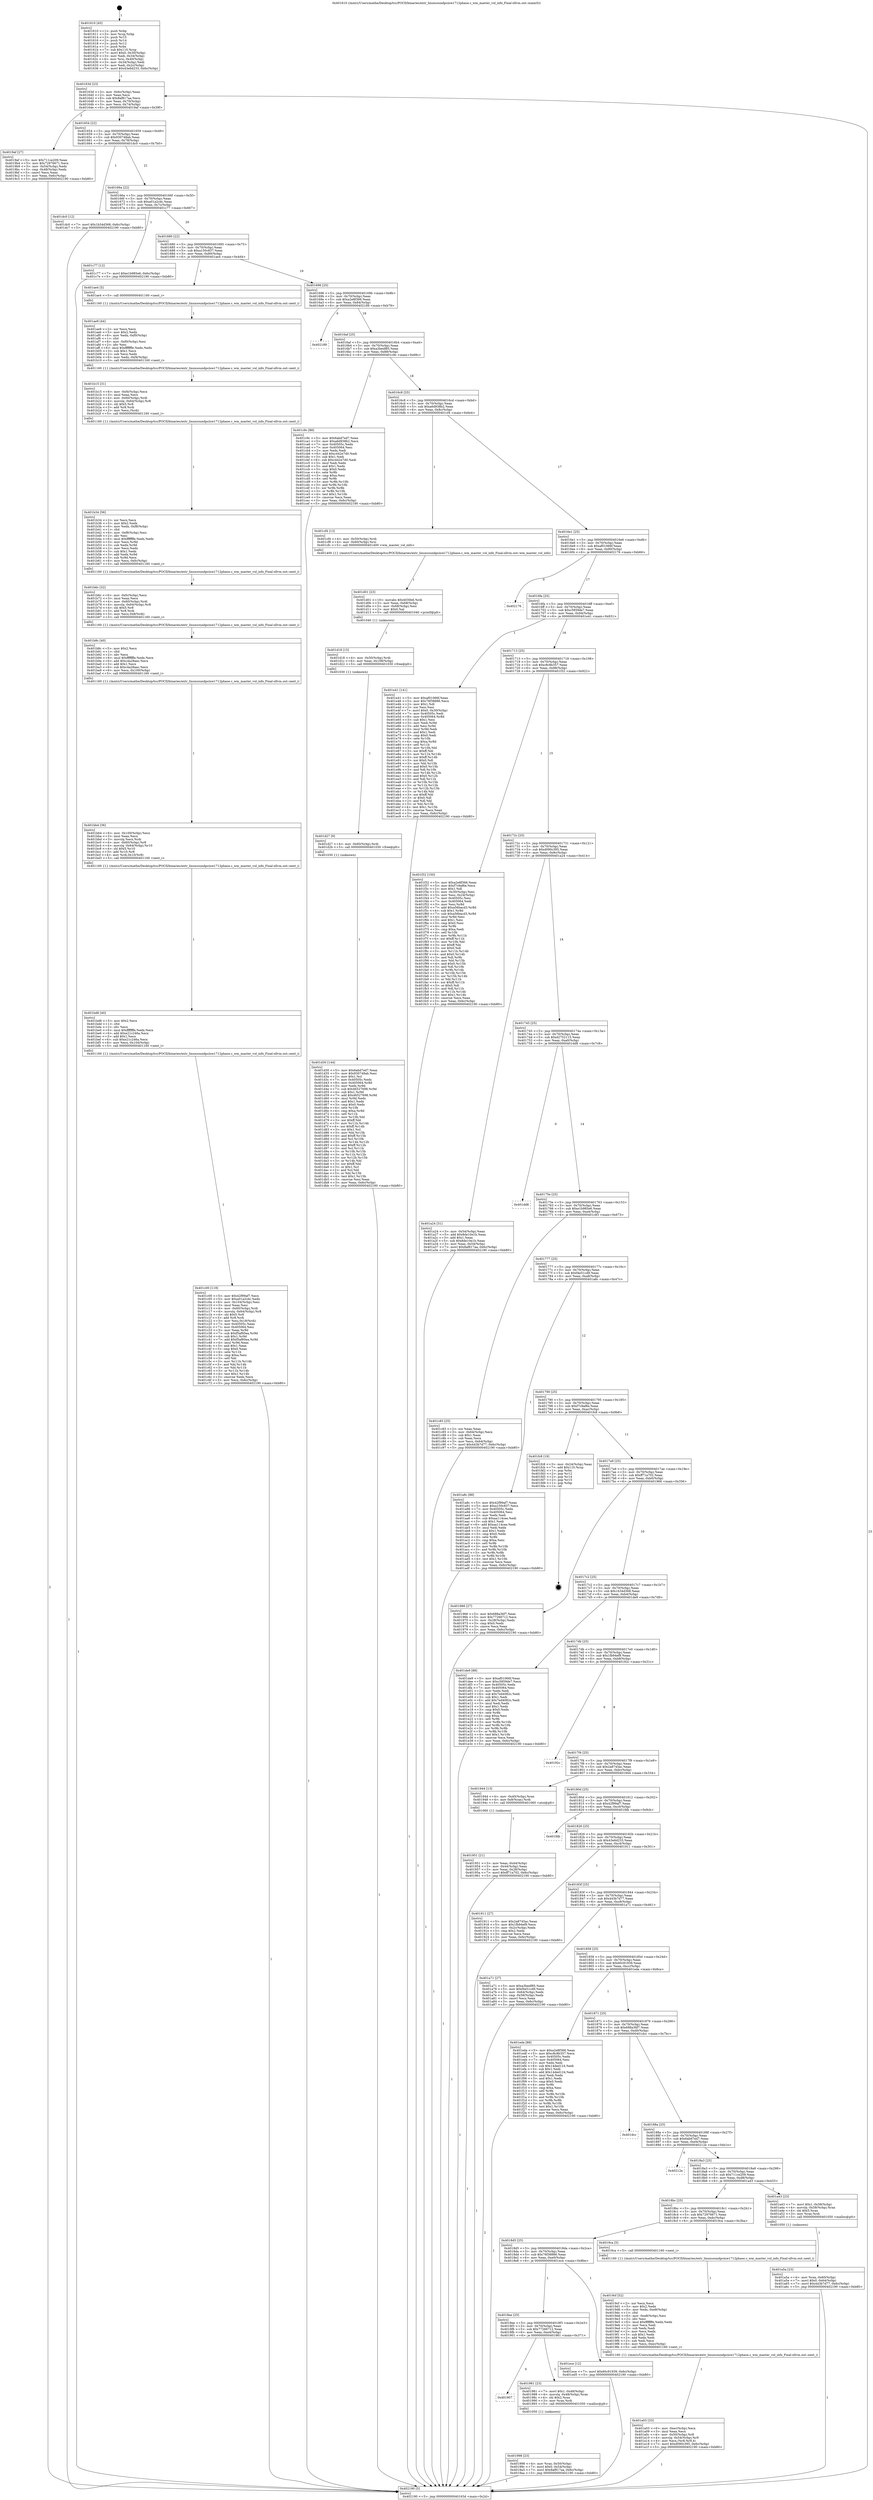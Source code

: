 digraph "0x401610" {
  label = "0x401610 (/mnt/c/Users/mathe/Desktop/tcc/POCII/binaries/extr_linuxsoundpciice1712phase.c_wm_master_vol_info_Final-ollvm.out::main(0))"
  labelloc = "t"
  node[shape=record]

  Entry [label="",width=0.3,height=0.3,shape=circle,fillcolor=black,style=filled]
  "0x40163d" [label="{
     0x40163d [23]\l
     | [instrs]\l
     &nbsp;&nbsp;0x40163d \<+3\>: mov -0x6c(%rbp),%eax\l
     &nbsp;&nbsp;0x401640 \<+2\>: mov %eax,%ecx\l
     &nbsp;&nbsp;0x401642 \<+6\>: sub $0x8af817aa,%ecx\l
     &nbsp;&nbsp;0x401648 \<+3\>: mov %eax,-0x70(%rbp)\l
     &nbsp;&nbsp;0x40164b \<+3\>: mov %ecx,-0x74(%rbp)\l
     &nbsp;&nbsp;0x40164e \<+6\>: je 00000000004019af \<main+0x39f\>\l
  }"]
  "0x4019af" [label="{
     0x4019af [27]\l
     | [instrs]\l
     &nbsp;&nbsp;0x4019af \<+5\>: mov $0x711ce209,%eax\l
     &nbsp;&nbsp;0x4019b4 \<+5\>: mov $0x72976671,%ecx\l
     &nbsp;&nbsp;0x4019b9 \<+3\>: mov -0x54(%rbp),%edx\l
     &nbsp;&nbsp;0x4019bc \<+3\>: cmp -0x48(%rbp),%edx\l
     &nbsp;&nbsp;0x4019bf \<+3\>: cmovl %ecx,%eax\l
     &nbsp;&nbsp;0x4019c2 \<+3\>: mov %eax,-0x6c(%rbp)\l
     &nbsp;&nbsp;0x4019c5 \<+5\>: jmp 0000000000402190 \<main+0xb80\>\l
  }"]
  "0x401654" [label="{
     0x401654 [22]\l
     | [instrs]\l
     &nbsp;&nbsp;0x401654 \<+5\>: jmp 0000000000401659 \<main+0x49\>\l
     &nbsp;&nbsp;0x401659 \<+3\>: mov -0x70(%rbp),%eax\l
     &nbsp;&nbsp;0x40165c \<+5\>: sub $0x930748ab,%eax\l
     &nbsp;&nbsp;0x401661 \<+3\>: mov %eax,-0x78(%rbp)\l
     &nbsp;&nbsp;0x401664 \<+6\>: je 0000000000401dc0 \<main+0x7b0\>\l
  }"]
  Exit [label="",width=0.3,height=0.3,shape=circle,fillcolor=black,style=filled,peripheries=2]
  "0x401dc0" [label="{
     0x401dc0 [12]\l
     | [instrs]\l
     &nbsp;&nbsp;0x401dc0 \<+7\>: movl $0x1b34d368,-0x6c(%rbp)\l
     &nbsp;&nbsp;0x401dc7 \<+5\>: jmp 0000000000402190 \<main+0xb80\>\l
  }"]
  "0x40166a" [label="{
     0x40166a [22]\l
     | [instrs]\l
     &nbsp;&nbsp;0x40166a \<+5\>: jmp 000000000040166f \<main+0x5f\>\l
     &nbsp;&nbsp;0x40166f \<+3\>: mov -0x70(%rbp),%eax\l
     &nbsp;&nbsp;0x401672 \<+5\>: sub $0xa01a2cdc,%eax\l
     &nbsp;&nbsp;0x401677 \<+3\>: mov %eax,-0x7c(%rbp)\l
     &nbsp;&nbsp;0x40167a \<+6\>: je 0000000000401c77 \<main+0x667\>\l
  }"]
  "0x401d30" [label="{
     0x401d30 [144]\l
     | [instrs]\l
     &nbsp;&nbsp;0x401d30 \<+5\>: mov $0x6abd7ed7,%eax\l
     &nbsp;&nbsp;0x401d35 \<+5\>: mov $0x930748ab,%esi\l
     &nbsp;&nbsp;0x401d3a \<+2\>: mov $0x1,%cl\l
     &nbsp;&nbsp;0x401d3c \<+7\>: mov 0x40505c,%edx\l
     &nbsp;&nbsp;0x401d43 \<+8\>: mov 0x405064,%r8d\l
     &nbsp;&nbsp;0x401d4b \<+3\>: mov %edx,%r9d\l
     &nbsp;&nbsp;0x401d4e \<+7\>: sub $0x46527698,%r9d\l
     &nbsp;&nbsp;0x401d55 \<+4\>: sub $0x1,%r9d\l
     &nbsp;&nbsp;0x401d59 \<+7\>: add $0x46527698,%r9d\l
     &nbsp;&nbsp;0x401d60 \<+4\>: imul %r9d,%edx\l
     &nbsp;&nbsp;0x401d64 \<+3\>: and $0x1,%edx\l
     &nbsp;&nbsp;0x401d67 \<+3\>: cmp $0x0,%edx\l
     &nbsp;&nbsp;0x401d6a \<+4\>: sete %r10b\l
     &nbsp;&nbsp;0x401d6e \<+4\>: cmp $0xa,%r8d\l
     &nbsp;&nbsp;0x401d72 \<+4\>: setl %r11b\l
     &nbsp;&nbsp;0x401d76 \<+3\>: mov %r10b,%bl\l
     &nbsp;&nbsp;0x401d79 \<+3\>: xor $0xff,%bl\l
     &nbsp;&nbsp;0x401d7c \<+3\>: mov %r11b,%r14b\l
     &nbsp;&nbsp;0x401d7f \<+4\>: xor $0xff,%r14b\l
     &nbsp;&nbsp;0x401d83 \<+3\>: xor $0x1,%cl\l
     &nbsp;&nbsp;0x401d86 \<+3\>: mov %bl,%r15b\l
     &nbsp;&nbsp;0x401d89 \<+4\>: and $0xff,%r15b\l
     &nbsp;&nbsp;0x401d8d \<+3\>: and %cl,%r10b\l
     &nbsp;&nbsp;0x401d90 \<+3\>: mov %r14b,%r12b\l
     &nbsp;&nbsp;0x401d93 \<+4\>: and $0xff,%r12b\l
     &nbsp;&nbsp;0x401d97 \<+3\>: and %cl,%r11b\l
     &nbsp;&nbsp;0x401d9a \<+3\>: or %r10b,%r15b\l
     &nbsp;&nbsp;0x401d9d \<+3\>: or %r11b,%r12b\l
     &nbsp;&nbsp;0x401da0 \<+3\>: xor %r12b,%r15b\l
     &nbsp;&nbsp;0x401da3 \<+3\>: or %r14b,%bl\l
     &nbsp;&nbsp;0x401da6 \<+3\>: xor $0xff,%bl\l
     &nbsp;&nbsp;0x401da9 \<+3\>: or $0x1,%cl\l
     &nbsp;&nbsp;0x401dac \<+2\>: and %cl,%bl\l
     &nbsp;&nbsp;0x401dae \<+3\>: or %bl,%r15b\l
     &nbsp;&nbsp;0x401db1 \<+4\>: test $0x1,%r15b\l
     &nbsp;&nbsp;0x401db5 \<+3\>: cmovne %esi,%eax\l
     &nbsp;&nbsp;0x401db8 \<+3\>: mov %eax,-0x6c(%rbp)\l
     &nbsp;&nbsp;0x401dbb \<+5\>: jmp 0000000000402190 \<main+0xb80\>\l
  }"]
  "0x401c77" [label="{
     0x401c77 [12]\l
     | [instrs]\l
     &nbsp;&nbsp;0x401c77 \<+7\>: movl $0xe1b985e6,-0x6c(%rbp)\l
     &nbsp;&nbsp;0x401c7e \<+5\>: jmp 0000000000402190 \<main+0xb80\>\l
  }"]
  "0x401680" [label="{
     0x401680 [22]\l
     | [instrs]\l
     &nbsp;&nbsp;0x401680 \<+5\>: jmp 0000000000401685 \<main+0x75\>\l
     &nbsp;&nbsp;0x401685 \<+3\>: mov -0x70(%rbp),%eax\l
     &nbsp;&nbsp;0x401688 \<+5\>: sub $0xa150c837,%eax\l
     &nbsp;&nbsp;0x40168d \<+3\>: mov %eax,-0x80(%rbp)\l
     &nbsp;&nbsp;0x401690 \<+6\>: je 0000000000401ae4 \<main+0x4d4\>\l
  }"]
  "0x401d27" [label="{
     0x401d27 [9]\l
     | [instrs]\l
     &nbsp;&nbsp;0x401d27 \<+4\>: mov -0x60(%rbp),%rdi\l
     &nbsp;&nbsp;0x401d2b \<+5\>: call 0000000000401030 \<free@plt\>\l
     | [calls]\l
     &nbsp;&nbsp;0x401030 \{1\} (unknown)\l
  }"]
  "0x401ae4" [label="{
     0x401ae4 [5]\l
     | [instrs]\l
     &nbsp;&nbsp;0x401ae4 \<+5\>: call 0000000000401160 \<next_i\>\l
     | [calls]\l
     &nbsp;&nbsp;0x401160 \{1\} (/mnt/c/Users/mathe/Desktop/tcc/POCII/binaries/extr_linuxsoundpciice1712phase.c_wm_master_vol_info_Final-ollvm.out::next_i)\l
  }"]
  "0x401696" [label="{
     0x401696 [25]\l
     | [instrs]\l
     &nbsp;&nbsp;0x401696 \<+5\>: jmp 000000000040169b \<main+0x8b\>\l
     &nbsp;&nbsp;0x40169b \<+3\>: mov -0x70(%rbp),%eax\l
     &nbsp;&nbsp;0x40169e \<+5\>: sub $0xa2e8f366,%eax\l
     &nbsp;&nbsp;0x4016a3 \<+6\>: mov %eax,-0x84(%rbp)\l
     &nbsp;&nbsp;0x4016a9 \<+6\>: je 0000000000402189 \<main+0xb79\>\l
  }"]
  "0x401d18" [label="{
     0x401d18 [15]\l
     | [instrs]\l
     &nbsp;&nbsp;0x401d18 \<+4\>: mov -0x50(%rbp),%rdi\l
     &nbsp;&nbsp;0x401d1c \<+6\>: mov %eax,-0x108(%rbp)\l
     &nbsp;&nbsp;0x401d22 \<+5\>: call 0000000000401030 \<free@plt\>\l
     | [calls]\l
     &nbsp;&nbsp;0x401030 \{1\} (unknown)\l
  }"]
  "0x402189" [label="{
     0x402189\l
  }", style=dashed]
  "0x4016af" [label="{
     0x4016af [25]\l
     | [instrs]\l
     &nbsp;&nbsp;0x4016af \<+5\>: jmp 00000000004016b4 \<main+0xa4\>\l
     &nbsp;&nbsp;0x4016b4 \<+3\>: mov -0x70(%rbp),%eax\l
     &nbsp;&nbsp;0x4016b7 \<+5\>: sub $0xa3bedf85,%eax\l
     &nbsp;&nbsp;0x4016bc \<+6\>: mov %eax,-0x88(%rbp)\l
     &nbsp;&nbsp;0x4016c2 \<+6\>: je 0000000000401c9c \<main+0x68c\>\l
  }"]
  "0x401d01" [label="{
     0x401d01 [23]\l
     | [instrs]\l
     &nbsp;&nbsp;0x401d01 \<+10\>: movabs $0x4030b6,%rdi\l
     &nbsp;&nbsp;0x401d0b \<+3\>: mov %eax,-0x68(%rbp)\l
     &nbsp;&nbsp;0x401d0e \<+3\>: mov -0x68(%rbp),%esi\l
     &nbsp;&nbsp;0x401d11 \<+2\>: mov $0x0,%al\l
     &nbsp;&nbsp;0x401d13 \<+5\>: call 0000000000401040 \<printf@plt\>\l
     | [calls]\l
     &nbsp;&nbsp;0x401040 \{1\} (unknown)\l
  }"]
  "0x401c9c" [label="{
     0x401c9c [88]\l
     | [instrs]\l
     &nbsp;&nbsp;0x401c9c \<+5\>: mov $0x6abd7ed7,%eax\l
     &nbsp;&nbsp;0x401ca1 \<+5\>: mov $0xa6d938b2,%ecx\l
     &nbsp;&nbsp;0x401ca6 \<+7\>: mov 0x40505c,%edx\l
     &nbsp;&nbsp;0x401cad \<+7\>: mov 0x405064,%esi\l
     &nbsp;&nbsp;0x401cb4 \<+2\>: mov %edx,%edi\l
     &nbsp;&nbsp;0x401cb6 \<+6\>: add $0xc442e7d0,%edi\l
     &nbsp;&nbsp;0x401cbc \<+3\>: sub $0x1,%edi\l
     &nbsp;&nbsp;0x401cbf \<+6\>: sub $0xc442e7d0,%edi\l
     &nbsp;&nbsp;0x401cc5 \<+3\>: imul %edi,%edx\l
     &nbsp;&nbsp;0x401cc8 \<+3\>: and $0x1,%edx\l
     &nbsp;&nbsp;0x401ccb \<+3\>: cmp $0x0,%edx\l
     &nbsp;&nbsp;0x401cce \<+4\>: sete %r8b\l
     &nbsp;&nbsp;0x401cd2 \<+3\>: cmp $0xa,%esi\l
     &nbsp;&nbsp;0x401cd5 \<+4\>: setl %r9b\l
     &nbsp;&nbsp;0x401cd9 \<+3\>: mov %r8b,%r10b\l
     &nbsp;&nbsp;0x401cdc \<+3\>: and %r9b,%r10b\l
     &nbsp;&nbsp;0x401cdf \<+3\>: xor %r9b,%r8b\l
     &nbsp;&nbsp;0x401ce2 \<+3\>: or %r8b,%r10b\l
     &nbsp;&nbsp;0x401ce5 \<+4\>: test $0x1,%r10b\l
     &nbsp;&nbsp;0x401ce9 \<+3\>: cmovne %ecx,%eax\l
     &nbsp;&nbsp;0x401cec \<+3\>: mov %eax,-0x6c(%rbp)\l
     &nbsp;&nbsp;0x401cef \<+5\>: jmp 0000000000402190 \<main+0xb80\>\l
  }"]
  "0x4016c8" [label="{
     0x4016c8 [25]\l
     | [instrs]\l
     &nbsp;&nbsp;0x4016c8 \<+5\>: jmp 00000000004016cd \<main+0xbd\>\l
     &nbsp;&nbsp;0x4016cd \<+3\>: mov -0x70(%rbp),%eax\l
     &nbsp;&nbsp;0x4016d0 \<+5\>: sub $0xa6d938b2,%eax\l
     &nbsp;&nbsp;0x4016d5 \<+6\>: mov %eax,-0x8c(%rbp)\l
     &nbsp;&nbsp;0x4016db \<+6\>: je 0000000000401cf4 \<main+0x6e4\>\l
  }"]
  "0x401c00" [label="{
     0x401c00 [119]\l
     | [instrs]\l
     &nbsp;&nbsp;0x401c00 \<+5\>: mov $0x42f99af7,%ecx\l
     &nbsp;&nbsp;0x401c05 \<+5\>: mov $0xa01a2cdc,%edx\l
     &nbsp;&nbsp;0x401c0a \<+6\>: mov -0x104(%rbp),%esi\l
     &nbsp;&nbsp;0x401c10 \<+3\>: imul %eax,%esi\l
     &nbsp;&nbsp;0x401c13 \<+4\>: mov -0x60(%rbp),%rdi\l
     &nbsp;&nbsp;0x401c17 \<+4\>: movslq -0x64(%rbp),%r8\l
     &nbsp;&nbsp;0x401c1b \<+4\>: shl $0x5,%r8\l
     &nbsp;&nbsp;0x401c1f \<+3\>: add %r8,%rdi\l
     &nbsp;&nbsp;0x401c22 \<+3\>: mov %esi,0x18(%rdi)\l
     &nbsp;&nbsp;0x401c25 \<+7\>: mov 0x40505c,%eax\l
     &nbsp;&nbsp;0x401c2c \<+7\>: mov 0x405064,%esi\l
     &nbsp;&nbsp;0x401c33 \<+3\>: mov %eax,%r9d\l
     &nbsp;&nbsp;0x401c36 \<+7\>: sub $0xf5af60ea,%r9d\l
     &nbsp;&nbsp;0x401c3d \<+4\>: sub $0x1,%r9d\l
     &nbsp;&nbsp;0x401c41 \<+7\>: add $0xf5af60ea,%r9d\l
     &nbsp;&nbsp;0x401c48 \<+4\>: imul %r9d,%eax\l
     &nbsp;&nbsp;0x401c4c \<+3\>: and $0x1,%eax\l
     &nbsp;&nbsp;0x401c4f \<+3\>: cmp $0x0,%eax\l
     &nbsp;&nbsp;0x401c52 \<+4\>: sete %r11b\l
     &nbsp;&nbsp;0x401c56 \<+3\>: cmp $0xa,%esi\l
     &nbsp;&nbsp;0x401c59 \<+3\>: setl %bl\l
     &nbsp;&nbsp;0x401c5c \<+3\>: mov %r11b,%r14b\l
     &nbsp;&nbsp;0x401c5f \<+3\>: and %bl,%r14b\l
     &nbsp;&nbsp;0x401c62 \<+3\>: xor %bl,%r11b\l
     &nbsp;&nbsp;0x401c65 \<+3\>: or %r11b,%r14b\l
     &nbsp;&nbsp;0x401c68 \<+4\>: test $0x1,%r14b\l
     &nbsp;&nbsp;0x401c6c \<+3\>: cmovne %edx,%ecx\l
     &nbsp;&nbsp;0x401c6f \<+3\>: mov %ecx,-0x6c(%rbp)\l
     &nbsp;&nbsp;0x401c72 \<+5\>: jmp 0000000000402190 \<main+0xb80\>\l
  }"]
  "0x401cf4" [label="{
     0x401cf4 [13]\l
     | [instrs]\l
     &nbsp;&nbsp;0x401cf4 \<+4\>: mov -0x50(%rbp),%rdi\l
     &nbsp;&nbsp;0x401cf8 \<+4\>: mov -0x60(%rbp),%rsi\l
     &nbsp;&nbsp;0x401cfc \<+5\>: call 0000000000401400 \<wm_master_vol_info\>\l
     | [calls]\l
     &nbsp;&nbsp;0x401400 \{1\} (/mnt/c/Users/mathe/Desktop/tcc/POCII/binaries/extr_linuxsoundpciice1712phase.c_wm_master_vol_info_Final-ollvm.out::wm_master_vol_info)\l
  }"]
  "0x4016e1" [label="{
     0x4016e1 [25]\l
     | [instrs]\l
     &nbsp;&nbsp;0x4016e1 \<+5\>: jmp 00000000004016e6 \<main+0xd6\>\l
     &nbsp;&nbsp;0x4016e6 \<+3\>: mov -0x70(%rbp),%eax\l
     &nbsp;&nbsp;0x4016e9 \<+5\>: sub $0xaf01066f,%eax\l
     &nbsp;&nbsp;0x4016ee \<+6\>: mov %eax,-0x90(%rbp)\l
     &nbsp;&nbsp;0x4016f4 \<+6\>: je 0000000000402176 \<main+0xb66\>\l
  }"]
  "0x401bd8" [label="{
     0x401bd8 [40]\l
     | [instrs]\l
     &nbsp;&nbsp;0x401bd8 \<+5\>: mov $0x2,%ecx\l
     &nbsp;&nbsp;0x401bdd \<+1\>: cltd\l
     &nbsp;&nbsp;0x401bde \<+2\>: idiv %ecx\l
     &nbsp;&nbsp;0x401be0 \<+6\>: imul $0xfffffffe,%edx,%ecx\l
     &nbsp;&nbsp;0x401be6 \<+6\>: add $0xe21c246a,%ecx\l
     &nbsp;&nbsp;0x401bec \<+3\>: add $0x1,%ecx\l
     &nbsp;&nbsp;0x401bef \<+6\>: sub $0xe21c246a,%ecx\l
     &nbsp;&nbsp;0x401bf5 \<+6\>: mov %ecx,-0x104(%rbp)\l
     &nbsp;&nbsp;0x401bfb \<+5\>: call 0000000000401160 \<next_i\>\l
     | [calls]\l
     &nbsp;&nbsp;0x401160 \{1\} (/mnt/c/Users/mathe/Desktop/tcc/POCII/binaries/extr_linuxsoundpciice1712phase.c_wm_master_vol_info_Final-ollvm.out::next_i)\l
  }"]
  "0x402176" [label="{
     0x402176\l
  }", style=dashed]
  "0x4016fa" [label="{
     0x4016fa [25]\l
     | [instrs]\l
     &nbsp;&nbsp;0x4016fa \<+5\>: jmp 00000000004016ff \<main+0xef\>\l
     &nbsp;&nbsp;0x4016ff \<+3\>: mov -0x70(%rbp),%eax\l
     &nbsp;&nbsp;0x401702 \<+5\>: sub $0xc5859de7,%eax\l
     &nbsp;&nbsp;0x401707 \<+6\>: mov %eax,-0x94(%rbp)\l
     &nbsp;&nbsp;0x40170d \<+6\>: je 0000000000401e41 \<main+0x831\>\l
  }"]
  "0x401bb4" [label="{
     0x401bb4 [36]\l
     | [instrs]\l
     &nbsp;&nbsp;0x401bb4 \<+6\>: mov -0x100(%rbp),%ecx\l
     &nbsp;&nbsp;0x401bba \<+3\>: imul %eax,%ecx\l
     &nbsp;&nbsp;0x401bbd \<+3\>: movslq %ecx,%rdi\l
     &nbsp;&nbsp;0x401bc0 \<+4\>: mov -0x60(%rbp),%r8\l
     &nbsp;&nbsp;0x401bc4 \<+4\>: movslq -0x64(%rbp),%r10\l
     &nbsp;&nbsp;0x401bc8 \<+4\>: shl $0x5,%r10\l
     &nbsp;&nbsp;0x401bcc \<+3\>: add %r10,%r8\l
     &nbsp;&nbsp;0x401bcf \<+4\>: mov %rdi,0x10(%r8)\l
     &nbsp;&nbsp;0x401bd3 \<+5\>: call 0000000000401160 \<next_i\>\l
     | [calls]\l
     &nbsp;&nbsp;0x401160 \{1\} (/mnt/c/Users/mathe/Desktop/tcc/POCII/binaries/extr_linuxsoundpciice1712phase.c_wm_master_vol_info_Final-ollvm.out::next_i)\l
  }"]
  "0x401e41" [label="{
     0x401e41 [141]\l
     | [instrs]\l
     &nbsp;&nbsp;0x401e41 \<+5\>: mov $0xaf01066f,%eax\l
     &nbsp;&nbsp;0x401e46 \<+5\>: mov $0x76f38886,%ecx\l
     &nbsp;&nbsp;0x401e4b \<+2\>: mov $0x1,%dl\l
     &nbsp;&nbsp;0x401e4d \<+2\>: xor %esi,%esi\l
     &nbsp;&nbsp;0x401e4f \<+7\>: movl $0x0,-0x30(%rbp)\l
     &nbsp;&nbsp;0x401e56 \<+7\>: mov 0x40505c,%edi\l
     &nbsp;&nbsp;0x401e5d \<+8\>: mov 0x405064,%r8d\l
     &nbsp;&nbsp;0x401e65 \<+3\>: sub $0x1,%esi\l
     &nbsp;&nbsp;0x401e68 \<+3\>: mov %edi,%r9d\l
     &nbsp;&nbsp;0x401e6b \<+3\>: add %esi,%r9d\l
     &nbsp;&nbsp;0x401e6e \<+4\>: imul %r9d,%edi\l
     &nbsp;&nbsp;0x401e72 \<+3\>: and $0x1,%edi\l
     &nbsp;&nbsp;0x401e75 \<+3\>: cmp $0x0,%edi\l
     &nbsp;&nbsp;0x401e78 \<+4\>: sete %r10b\l
     &nbsp;&nbsp;0x401e7c \<+4\>: cmp $0xa,%r8d\l
     &nbsp;&nbsp;0x401e80 \<+4\>: setl %r11b\l
     &nbsp;&nbsp;0x401e84 \<+3\>: mov %r10b,%bl\l
     &nbsp;&nbsp;0x401e87 \<+3\>: xor $0xff,%bl\l
     &nbsp;&nbsp;0x401e8a \<+3\>: mov %r11b,%r14b\l
     &nbsp;&nbsp;0x401e8d \<+4\>: xor $0xff,%r14b\l
     &nbsp;&nbsp;0x401e91 \<+3\>: xor $0x0,%dl\l
     &nbsp;&nbsp;0x401e94 \<+3\>: mov %bl,%r15b\l
     &nbsp;&nbsp;0x401e97 \<+4\>: and $0x0,%r15b\l
     &nbsp;&nbsp;0x401e9b \<+3\>: and %dl,%r10b\l
     &nbsp;&nbsp;0x401e9e \<+3\>: mov %r14b,%r12b\l
     &nbsp;&nbsp;0x401ea1 \<+4\>: and $0x0,%r12b\l
     &nbsp;&nbsp;0x401ea5 \<+3\>: and %dl,%r11b\l
     &nbsp;&nbsp;0x401ea8 \<+3\>: or %r10b,%r15b\l
     &nbsp;&nbsp;0x401eab \<+3\>: or %r11b,%r12b\l
     &nbsp;&nbsp;0x401eae \<+3\>: xor %r12b,%r15b\l
     &nbsp;&nbsp;0x401eb1 \<+3\>: or %r14b,%bl\l
     &nbsp;&nbsp;0x401eb4 \<+3\>: xor $0xff,%bl\l
     &nbsp;&nbsp;0x401eb7 \<+3\>: or $0x0,%dl\l
     &nbsp;&nbsp;0x401eba \<+2\>: and %dl,%bl\l
     &nbsp;&nbsp;0x401ebc \<+3\>: or %bl,%r15b\l
     &nbsp;&nbsp;0x401ebf \<+4\>: test $0x1,%r15b\l
     &nbsp;&nbsp;0x401ec3 \<+3\>: cmovne %ecx,%eax\l
     &nbsp;&nbsp;0x401ec6 \<+3\>: mov %eax,-0x6c(%rbp)\l
     &nbsp;&nbsp;0x401ec9 \<+5\>: jmp 0000000000402190 \<main+0xb80\>\l
  }"]
  "0x401713" [label="{
     0x401713 [25]\l
     | [instrs]\l
     &nbsp;&nbsp;0x401713 \<+5\>: jmp 0000000000401718 \<main+0x108\>\l
     &nbsp;&nbsp;0x401718 \<+3\>: mov -0x70(%rbp),%eax\l
     &nbsp;&nbsp;0x40171b \<+5\>: sub $0xc8c8b357,%eax\l
     &nbsp;&nbsp;0x401720 \<+6\>: mov %eax,-0x98(%rbp)\l
     &nbsp;&nbsp;0x401726 \<+6\>: je 0000000000401f32 \<main+0x922\>\l
  }"]
  "0x401b8c" [label="{
     0x401b8c [40]\l
     | [instrs]\l
     &nbsp;&nbsp;0x401b8c \<+5\>: mov $0x2,%ecx\l
     &nbsp;&nbsp;0x401b91 \<+1\>: cltd\l
     &nbsp;&nbsp;0x401b92 \<+2\>: idiv %ecx\l
     &nbsp;&nbsp;0x401b94 \<+6\>: imul $0xfffffffe,%edx,%ecx\l
     &nbsp;&nbsp;0x401b9a \<+6\>: add $0xc4a28aec,%ecx\l
     &nbsp;&nbsp;0x401ba0 \<+3\>: add $0x1,%ecx\l
     &nbsp;&nbsp;0x401ba3 \<+6\>: sub $0xc4a28aec,%ecx\l
     &nbsp;&nbsp;0x401ba9 \<+6\>: mov %ecx,-0x100(%rbp)\l
     &nbsp;&nbsp;0x401baf \<+5\>: call 0000000000401160 \<next_i\>\l
     | [calls]\l
     &nbsp;&nbsp;0x401160 \{1\} (/mnt/c/Users/mathe/Desktop/tcc/POCII/binaries/extr_linuxsoundpciice1712phase.c_wm_master_vol_info_Final-ollvm.out::next_i)\l
  }"]
  "0x401f32" [label="{
     0x401f32 [150]\l
     | [instrs]\l
     &nbsp;&nbsp;0x401f32 \<+5\>: mov $0xa2e8f366,%eax\l
     &nbsp;&nbsp;0x401f37 \<+5\>: mov $0xf7c9af6e,%ecx\l
     &nbsp;&nbsp;0x401f3c \<+2\>: mov $0x1,%dl\l
     &nbsp;&nbsp;0x401f3e \<+3\>: mov -0x30(%rbp),%esi\l
     &nbsp;&nbsp;0x401f41 \<+3\>: mov %esi,-0x24(%rbp)\l
     &nbsp;&nbsp;0x401f44 \<+7\>: mov 0x40505c,%esi\l
     &nbsp;&nbsp;0x401f4b \<+7\>: mov 0x405064,%edi\l
     &nbsp;&nbsp;0x401f52 \<+3\>: mov %esi,%r8d\l
     &nbsp;&nbsp;0x401f55 \<+7\>: add $0xa56bacd3,%r8d\l
     &nbsp;&nbsp;0x401f5c \<+4\>: sub $0x1,%r8d\l
     &nbsp;&nbsp;0x401f60 \<+7\>: sub $0xa56bacd3,%r8d\l
     &nbsp;&nbsp;0x401f67 \<+4\>: imul %r8d,%esi\l
     &nbsp;&nbsp;0x401f6b \<+3\>: and $0x1,%esi\l
     &nbsp;&nbsp;0x401f6e \<+3\>: cmp $0x0,%esi\l
     &nbsp;&nbsp;0x401f71 \<+4\>: sete %r9b\l
     &nbsp;&nbsp;0x401f75 \<+3\>: cmp $0xa,%edi\l
     &nbsp;&nbsp;0x401f78 \<+4\>: setl %r10b\l
     &nbsp;&nbsp;0x401f7c \<+3\>: mov %r9b,%r11b\l
     &nbsp;&nbsp;0x401f7f \<+4\>: xor $0xff,%r11b\l
     &nbsp;&nbsp;0x401f83 \<+3\>: mov %r10b,%bl\l
     &nbsp;&nbsp;0x401f86 \<+3\>: xor $0xff,%bl\l
     &nbsp;&nbsp;0x401f89 \<+3\>: xor $0x0,%dl\l
     &nbsp;&nbsp;0x401f8c \<+3\>: mov %r11b,%r14b\l
     &nbsp;&nbsp;0x401f8f \<+4\>: and $0x0,%r14b\l
     &nbsp;&nbsp;0x401f93 \<+3\>: and %dl,%r9b\l
     &nbsp;&nbsp;0x401f96 \<+3\>: mov %bl,%r15b\l
     &nbsp;&nbsp;0x401f99 \<+4\>: and $0x0,%r15b\l
     &nbsp;&nbsp;0x401f9d \<+3\>: and %dl,%r10b\l
     &nbsp;&nbsp;0x401fa0 \<+3\>: or %r9b,%r14b\l
     &nbsp;&nbsp;0x401fa3 \<+3\>: or %r10b,%r15b\l
     &nbsp;&nbsp;0x401fa6 \<+3\>: xor %r15b,%r14b\l
     &nbsp;&nbsp;0x401fa9 \<+3\>: or %bl,%r11b\l
     &nbsp;&nbsp;0x401fac \<+4\>: xor $0xff,%r11b\l
     &nbsp;&nbsp;0x401fb0 \<+3\>: or $0x0,%dl\l
     &nbsp;&nbsp;0x401fb3 \<+3\>: and %dl,%r11b\l
     &nbsp;&nbsp;0x401fb6 \<+3\>: or %r11b,%r14b\l
     &nbsp;&nbsp;0x401fb9 \<+4\>: test $0x1,%r14b\l
     &nbsp;&nbsp;0x401fbd \<+3\>: cmovne %ecx,%eax\l
     &nbsp;&nbsp;0x401fc0 \<+3\>: mov %eax,-0x6c(%rbp)\l
     &nbsp;&nbsp;0x401fc3 \<+5\>: jmp 0000000000402190 \<main+0xb80\>\l
  }"]
  "0x40172c" [label="{
     0x40172c [25]\l
     | [instrs]\l
     &nbsp;&nbsp;0x40172c \<+5\>: jmp 0000000000401731 \<main+0x121\>\l
     &nbsp;&nbsp;0x401731 \<+3\>: mov -0x70(%rbp),%eax\l
     &nbsp;&nbsp;0x401734 \<+5\>: sub $0xd090c395,%eax\l
     &nbsp;&nbsp;0x401739 \<+6\>: mov %eax,-0x9c(%rbp)\l
     &nbsp;&nbsp;0x40173f \<+6\>: je 0000000000401a24 \<main+0x414\>\l
  }"]
  "0x401b6c" [label="{
     0x401b6c [32]\l
     | [instrs]\l
     &nbsp;&nbsp;0x401b6c \<+6\>: mov -0xfc(%rbp),%ecx\l
     &nbsp;&nbsp;0x401b72 \<+3\>: imul %eax,%ecx\l
     &nbsp;&nbsp;0x401b75 \<+4\>: mov -0x60(%rbp),%rdi\l
     &nbsp;&nbsp;0x401b79 \<+4\>: movslq -0x64(%rbp),%r8\l
     &nbsp;&nbsp;0x401b7d \<+4\>: shl $0x5,%r8\l
     &nbsp;&nbsp;0x401b81 \<+3\>: add %r8,%rdi\l
     &nbsp;&nbsp;0x401b84 \<+3\>: mov %ecx,0x8(%rdi)\l
     &nbsp;&nbsp;0x401b87 \<+5\>: call 0000000000401160 \<next_i\>\l
     | [calls]\l
     &nbsp;&nbsp;0x401160 \{1\} (/mnt/c/Users/mathe/Desktop/tcc/POCII/binaries/extr_linuxsoundpciice1712phase.c_wm_master_vol_info_Final-ollvm.out::next_i)\l
  }"]
  "0x401a24" [label="{
     0x401a24 [31]\l
     | [instrs]\l
     &nbsp;&nbsp;0x401a24 \<+3\>: mov -0x54(%rbp),%eax\l
     &nbsp;&nbsp;0x401a27 \<+5\>: add $0x8de10e1b,%eax\l
     &nbsp;&nbsp;0x401a2c \<+3\>: add $0x1,%eax\l
     &nbsp;&nbsp;0x401a2f \<+5\>: sub $0x8de10e1b,%eax\l
     &nbsp;&nbsp;0x401a34 \<+3\>: mov %eax,-0x54(%rbp)\l
     &nbsp;&nbsp;0x401a37 \<+7\>: movl $0x8af817aa,-0x6c(%rbp)\l
     &nbsp;&nbsp;0x401a3e \<+5\>: jmp 0000000000402190 \<main+0xb80\>\l
  }"]
  "0x401745" [label="{
     0x401745 [25]\l
     | [instrs]\l
     &nbsp;&nbsp;0x401745 \<+5\>: jmp 000000000040174a \<main+0x13a\>\l
     &nbsp;&nbsp;0x40174a \<+3\>: mov -0x70(%rbp),%eax\l
     &nbsp;&nbsp;0x40174d \<+5\>: sub $0xd2752115,%eax\l
     &nbsp;&nbsp;0x401752 \<+6\>: mov %eax,-0xa0(%rbp)\l
     &nbsp;&nbsp;0x401758 \<+6\>: je 0000000000401dd8 \<main+0x7c8\>\l
  }"]
  "0x401b34" [label="{
     0x401b34 [56]\l
     | [instrs]\l
     &nbsp;&nbsp;0x401b34 \<+2\>: xor %ecx,%ecx\l
     &nbsp;&nbsp;0x401b36 \<+5\>: mov $0x2,%edx\l
     &nbsp;&nbsp;0x401b3b \<+6\>: mov %edx,-0xf8(%rbp)\l
     &nbsp;&nbsp;0x401b41 \<+1\>: cltd\l
     &nbsp;&nbsp;0x401b42 \<+6\>: mov -0xf8(%rbp),%esi\l
     &nbsp;&nbsp;0x401b48 \<+2\>: idiv %esi\l
     &nbsp;&nbsp;0x401b4a \<+6\>: imul $0xfffffffe,%edx,%edx\l
     &nbsp;&nbsp;0x401b50 \<+3\>: mov %ecx,%r9d\l
     &nbsp;&nbsp;0x401b53 \<+3\>: sub %edx,%r9d\l
     &nbsp;&nbsp;0x401b56 \<+2\>: mov %ecx,%edx\l
     &nbsp;&nbsp;0x401b58 \<+3\>: sub $0x1,%edx\l
     &nbsp;&nbsp;0x401b5b \<+3\>: add %edx,%r9d\l
     &nbsp;&nbsp;0x401b5e \<+3\>: sub %r9d,%ecx\l
     &nbsp;&nbsp;0x401b61 \<+6\>: mov %ecx,-0xfc(%rbp)\l
     &nbsp;&nbsp;0x401b67 \<+5\>: call 0000000000401160 \<next_i\>\l
     | [calls]\l
     &nbsp;&nbsp;0x401160 \{1\} (/mnt/c/Users/mathe/Desktop/tcc/POCII/binaries/extr_linuxsoundpciice1712phase.c_wm_master_vol_info_Final-ollvm.out::next_i)\l
  }"]
  "0x401dd8" [label="{
     0x401dd8\l
  }", style=dashed]
  "0x40175e" [label="{
     0x40175e [25]\l
     | [instrs]\l
     &nbsp;&nbsp;0x40175e \<+5\>: jmp 0000000000401763 \<main+0x153\>\l
     &nbsp;&nbsp;0x401763 \<+3\>: mov -0x70(%rbp),%eax\l
     &nbsp;&nbsp;0x401766 \<+5\>: sub $0xe1b985e6,%eax\l
     &nbsp;&nbsp;0x40176b \<+6\>: mov %eax,-0xa4(%rbp)\l
     &nbsp;&nbsp;0x401771 \<+6\>: je 0000000000401c83 \<main+0x673\>\l
  }"]
  "0x401b15" [label="{
     0x401b15 [31]\l
     | [instrs]\l
     &nbsp;&nbsp;0x401b15 \<+6\>: mov -0xf4(%rbp),%ecx\l
     &nbsp;&nbsp;0x401b1b \<+3\>: imul %eax,%ecx\l
     &nbsp;&nbsp;0x401b1e \<+4\>: mov -0x60(%rbp),%rdi\l
     &nbsp;&nbsp;0x401b22 \<+4\>: movslq -0x64(%rbp),%r8\l
     &nbsp;&nbsp;0x401b26 \<+4\>: shl $0x5,%r8\l
     &nbsp;&nbsp;0x401b2a \<+3\>: add %r8,%rdi\l
     &nbsp;&nbsp;0x401b2d \<+2\>: mov %ecx,(%rdi)\l
     &nbsp;&nbsp;0x401b2f \<+5\>: call 0000000000401160 \<next_i\>\l
     | [calls]\l
     &nbsp;&nbsp;0x401160 \{1\} (/mnt/c/Users/mathe/Desktop/tcc/POCII/binaries/extr_linuxsoundpciice1712phase.c_wm_master_vol_info_Final-ollvm.out::next_i)\l
  }"]
  "0x401c83" [label="{
     0x401c83 [25]\l
     | [instrs]\l
     &nbsp;&nbsp;0x401c83 \<+2\>: xor %eax,%eax\l
     &nbsp;&nbsp;0x401c85 \<+3\>: mov -0x64(%rbp),%ecx\l
     &nbsp;&nbsp;0x401c88 \<+3\>: sub $0x1,%eax\l
     &nbsp;&nbsp;0x401c8b \<+2\>: sub %eax,%ecx\l
     &nbsp;&nbsp;0x401c8d \<+3\>: mov %ecx,-0x64(%rbp)\l
     &nbsp;&nbsp;0x401c90 \<+7\>: movl $0x443b7d77,-0x6c(%rbp)\l
     &nbsp;&nbsp;0x401c97 \<+5\>: jmp 0000000000402190 \<main+0xb80\>\l
  }"]
  "0x401777" [label="{
     0x401777 [25]\l
     | [instrs]\l
     &nbsp;&nbsp;0x401777 \<+5\>: jmp 000000000040177c \<main+0x16c\>\l
     &nbsp;&nbsp;0x40177c \<+3\>: mov -0x70(%rbp),%eax\l
     &nbsp;&nbsp;0x40177f \<+5\>: sub $0xf4e51cd9,%eax\l
     &nbsp;&nbsp;0x401784 \<+6\>: mov %eax,-0xa8(%rbp)\l
     &nbsp;&nbsp;0x40178a \<+6\>: je 0000000000401a8c \<main+0x47c\>\l
  }"]
  "0x401ae9" [label="{
     0x401ae9 [44]\l
     | [instrs]\l
     &nbsp;&nbsp;0x401ae9 \<+2\>: xor %ecx,%ecx\l
     &nbsp;&nbsp;0x401aeb \<+5\>: mov $0x2,%edx\l
     &nbsp;&nbsp;0x401af0 \<+6\>: mov %edx,-0xf0(%rbp)\l
     &nbsp;&nbsp;0x401af6 \<+1\>: cltd\l
     &nbsp;&nbsp;0x401af7 \<+6\>: mov -0xf0(%rbp),%esi\l
     &nbsp;&nbsp;0x401afd \<+2\>: idiv %esi\l
     &nbsp;&nbsp;0x401aff \<+6\>: imul $0xfffffffe,%edx,%edx\l
     &nbsp;&nbsp;0x401b05 \<+3\>: sub $0x1,%ecx\l
     &nbsp;&nbsp;0x401b08 \<+2\>: sub %ecx,%edx\l
     &nbsp;&nbsp;0x401b0a \<+6\>: mov %edx,-0xf4(%rbp)\l
     &nbsp;&nbsp;0x401b10 \<+5\>: call 0000000000401160 \<next_i\>\l
     | [calls]\l
     &nbsp;&nbsp;0x401160 \{1\} (/mnt/c/Users/mathe/Desktop/tcc/POCII/binaries/extr_linuxsoundpciice1712phase.c_wm_master_vol_info_Final-ollvm.out::next_i)\l
  }"]
  "0x401a8c" [label="{
     0x401a8c [88]\l
     | [instrs]\l
     &nbsp;&nbsp;0x401a8c \<+5\>: mov $0x42f99af7,%eax\l
     &nbsp;&nbsp;0x401a91 \<+5\>: mov $0xa150c837,%ecx\l
     &nbsp;&nbsp;0x401a96 \<+7\>: mov 0x40505c,%edx\l
     &nbsp;&nbsp;0x401a9d \<+7\>: mov 0x405064,%esi\l
     &nbsp;&nbsp;0x401aa4 \<+2\>: mov %edx,%edi\l
     &nbsp;&nbsp;0x401aa6 \<+6\>: sub $0xaa114cee,%edi\l
     &nbsp;&nbsp;0x401aac \<+3\>: sub $0x1,%edi\l
     &nbsp;&nbsp;0x401aaf \<+6\>: add $0xaa114cee,%edi\l
     &nbsp;&nbsp;0x401ab5 \<+3\>: imul %edi,%edx\l
     &nbsp;&nbsp;0x401ab8 \<+3\>: and $0x1,%edx\l
     &nbsp;&nbsp;0x401abb \<+3\>: cmp $0x0,%edx\l
     &nbsp;&nbsp;0x401abe \<+4\>: sete %r8b\l
     &nbsp;&nbsp;0x401ac2 \<+3\>: cmp $0xa,%esi\l
     &nbsp;&nbsp;0x401ac5 \<+4\>: setl %r9b\l
     &nbsp;&nbsp;0x401ac9 \<+3\>: mov %r8b,%r10b\l
     &nbsp;&nbsp;0x401acc \<+3\>: and %r9b,%r10b\l
     &nbsp;&nbsp;0x401acf \<+3\>: xor %r9b,%r8b\l
     &nbsp;&nbsp;0x401ad2 \<+3\>: or %r8b,%r10b\l
     &nbsp;&nbsp;0x401ad5 \<+4\>: test $0x1,%r10b\l
     &nbsp;&nbsp;0x401ad9 \<+3\>: cmovne %ecx,%eax\l
     &nbsp;&nbsp;0x401adc \<+3\>: mov %eax,-0x6c(%rbp)\l
     &nbsp;&nbsp;0x401adf \<+5\>: jmp 0000000000402190 \<main+0xb80\>\l
  }"]
  "0x401790" [label="{
     0x401790 [25]\l
     | [instrs]\l
     &nbsp;&nbsp;0x401790 \<+5\>: jmp 0000000000401795 \<main+0x185\>\l
     &nbsp;&nbsp;0x401795 \<+3\>: mov -0x70(%rbp),%eax\l
     &nbsp;&nbsp;0x401798 \<+5\>: sub $0xf7c9af6e,%eax\l
     &nbsp;&nbsp;0x40179d \<+6\>: mov %eax,-0xac(%rbp)\l
     &nbsp;&nbsp;0x4017a3 \<+6\>: je 0000000000401fc8 \<main+0x9b8\>\l
  }"]
  "0x401a5a" [label="{
     0x401a5a [23]\l
     | [instrs]\l
     &nbsp;&nbsp;0x401a5a \<+4\>: mov %rax,-0x60(%rbp)\l
     &nbsp;&nbsp;0x401a5e \<+7\>: movl $0x0,-0x64(%rbp)\l
     &nbsp;&nbsp;0x401a65 \<+7\>: movl $0x443b7d77,-0x6c(%rbp)\l
     &nbsp;&nbsp;0x401a6c \<+5\>: jmp 0000000000402190 \<main+0xb80\>\l
  }"]
  "0x401fc8" [label="{
     0x401fc8 [19]\l
     | [instrs]\l
     &nbsp;&nbsp;0x401fc8 \<+3\>: mov -0x24(%rbp),%eax\l
     &nbsp;&nbsp;0x401fcb \<+7\>: add $0x110,%rsp\l
     &nbsp;&nbsp;0x401fd2 \<+1\>: pop %rbx\l
     &nbsp;&nbsp;0x401fd3 \<+2\>: pop %r12\l
     &nbsp;&nbsp;0x401fd5 \<+2\>: pop %r14\l
     &nbsp;&nbsp;0x401fd7 \<+2\>: pop %r15\l
     &nbsp;&nbsp;0x401fd9 \<+1\>: pop %rbp\l
     &nbsp;&nbsp;0x401fda \<+1\>: ret\l
  }"]
  "0x4017a9" [label="{
     0x4017a9 [25]\l
     | [instrs]\l
     &nbsp;&nbsp;0x4017a9 \<+5\>: jmp 00000000004017ae \<main+0x19e\>\l
     &nbsp;&nbsp;0x4017ae \<+3\>: mov -0x70(%rbp),%eax\l
     &nbsp;&nbsp;0x4017b1 \<+5\>: sub $0xff71a702,%eax\l
     &nbsp;&nbsp;0x4017b6 \<+6\>: mov %eax,-0xb0(%rbp)\l
     &nbsp;&nbsp;0x4017bc \<+6\>: je 0000000000401966 \<main+0x356\>\l
  }"]
  "0x401a03" [label="{
     0x401a03 [33]\l
     | [instrs]\l
     &nbsp;&nbsp;0x401a03 \<+6\>: mov -0xec(%rbp),%ecx\l
     &nbsp;&nbsp;0x401a09 \<+3\>: imul %eax,%ecx\l
     &nbsp;&nbsp;0x401a0c \<+4\>: mov -0x50(%rbp),%r8\l
     &nbsp;&nbsp;0x401a10 \<+4\>: movslq -0x54(%rbp),%r9\l
     &nbsp;&nbsp;0x401a14 \<+4\>: mov %ecx,(%r8,%r9,4)\l
     &nbsp;&nbsp;0x401a18 \<+7\>: movl $0xd090c395,-0x6c(%rbp)\l
     &nbsp;&nbsp;0x401a1f \<+5\>: jmp 0000000000402190 \<main+0xb80\>\l
  }"]
  "0x401966" [label="{
     0x401966 [27]\l
     | [instrs]\l
     &nbsp;&nbsp;0x401966 \<+5\>: mov $0x688a36f7,%eax\l
     &nbsp;&nbsp;0x40196b \<+5\>: mov $0x77266712,%ecx\l
     &nbsp;&nbsp;0x401970 \<+3\>: mov -0x28(%rbp),%edx\l
     &nbsp;&nbsp;0x401973 \<+3\>: cmp $0x0,%edx\l
     &nbsp;&nbsp;0x401976 \<+3\>: cmove %ecx,%eax\l
     &nbsp;&nbsp;0x401979 \<+3\>: mov %eax,-0x6c(%rbp)\l
     &nbsp;&nbsp;0x40197c \<+5\>: jmp 0000000000402190 \<main+0xb80\>\l
  }"]
  "0x4017c2" [label="{
     0x4017c2 [25]\l
     | [instrs]\l
     &nbsp;&nbsp;0x4017c2 \<+5\>: jmp 00000000004017c7 \<main+0x1b7\>\l
     &nbsp;&nbsp;0x4017c7 \<+3\>: mov -0x70(%rbp),%eax\l
     &nbsp;&nbsp;0x4017ca \<+5\>: sub $0x1b34d368,%eax\l
     &nbsp;&nbsp;0x4017cf \<+6\>: mov %eax,-0xb4(%rbp)\l
     &nbsp;&nbsp;0x4017d5 \<+6\>: je 0000000000401de9 \<main+0x7d9\>\l
  }"]
  "0x4019cf" [label="{
     0x4019cf [52]\l
     | [instrs]\l
     &nbsp;&nbsp;0x4019cf \<+2\>: xor %ecx,%ecx\l
     &nbsp;&nbsp;0x4019d1 \<+5\>: mov $0x2,%edx\l
     &nbsp;&nbsp;0x4019d6 \<+6\>: mov %edx,-0xe8(%rbp)\l
     &nbsp;&nbsp;0x4019dc \<+1\>: cltd\l
     &nbsp;&nbsp;0x4019dd \<+6\>: mov -0xe8(%rbp),%esi\l
     &nbsp;&nbsp;0x4019e3 \<+2\>: idiv %esi\l
     &nbsp;&nbsp;0x4019e5 \<+6\>: imul $0xfffffffe,%edx,%edx\l
     &nbsp;&nbsp;0x4019eb \<+2\>: mov %ecx,%edi\l
     &nbsp;&nbsp;0x4019ed \<+2\>: sub %edx,%edi\l
     &nbsp;&nbsp;0x4019ef \<+2\>: mov %ecx,%edx\l
     &nbsp;&nbsp;0x4019f1 \<+3\>: sub $0x1,%edx\l
     &nbsp;&nbsp;0x4019f4 \<+2\>: add %edx,%edi\l
     &nbsp;&nbsp;0x4019f6 \<+2\>: sub %edi,%ecx\l
     &nbsp;&nbsp;0x4019f8 \<+6\>: mov %ecx,-0xec(%rbp)\l
     &nbsp;&nbsp;0x4019fe \<+5\>: call 0000000000401160 \<next_i\>\l
     | [calls]\l
     &nbsp;&nbsp;0x401160 \{1\} (/mnt/c/Users/mathe/Desktop/tcc/POCII/binaries/extr_linuxsoundpciice1712phase.c_wm_master_vol_info_Final-ollvm.out::next_i)\l
  }"]
  "0x401de9" [label="{
     0x401de9 [88]\l
     | [instrs]\l
     &nbsp;&nbsp;0x401de9 \<+5\>: mov $0xaf01066f,%eax\l
     &nbsp;&nbsp;0x401dee \<+5\>: mov $0xc5859de7,%ecx\l
     &nbsp;&nbsp;0x401df3 \<+7\>: mov 0x40505c,%edx\l
     &nbsp;&nbsp;0x401dfa \<+7\>: mov 0x405064,%esi\l
     &nbsp;&nbsp;0x401e01 \<+2\>: mov %edx,%edi\l
     &nbsp;&nbsp;0x401e03 \<+6\>: sub $0x7ed4082c,%edi\l
     &nbsp;&nbsp;0x401e09 \<+3\>: sub $0x1,%edi\l
     &nbsp;&nbsp;0x401e0c \<+6\>: add $0x7ed4082c,%edi\l
     &nbsp;&nbsp;0x401e12 \<+3\>: imul %edi,%edx\l
     &nbsp;&nbsp;0x401e15 \<+3\>: and $0x1,%edx\l
     &nbsp;&nbsp;0x401e18 \<+3\>: cmp $0x0,%edx\l
     &nbsp;&nbsp;0x401e1b \<+4\>: sete %r8b\l
     &nbsp;&nbsp;0x401e1f \<+3\>: cmp $0xa,%esi\l
     &nbsp;&nbsp;0x401e22 \<+4\>: setl %r9b\l
     &nbsp;&nbsp;0x401e26 \<+3\>: mov %r8b,%r10b\l
     &nbsp;&nbsp;0x401e29 \<+3\>: and %r9b,%r10b\l
     &nbsp;&nbsp;0x401e2c \<+3\>: xor %r9b,%r8b\l
     &nbsp;&nbsp;0x401e2f \<+3\>: or %r8b,%r10b\l
     &nbsp;&nbsp;0x401e32 \<+4\>: test $0x1,%r10b\l
     &nbsp;&nbsp;0x401e36 \<+3\>: cmovne %ecx,%eax\l
     &nbsp;&nbsp;0x401e39 \<+3\>: mov %eax,-0x6c(%rbp)\l
     &nbsp;&nbsp;0x401e3c \<+5\>: jmp 0000000000402190 \<main+0xb80\>\l
  }"]
  "0x4017db" [label="{
     0x4017db [25]\l
     | [instrs]\l
     &nbsp;&nbsp;0x4017db \<+5\>: jmp 00000000004017e0 \<main+0x1d0\>\l
     &nbsp;&nbsp;0x4017e0 \<+3\>: mov -0x70(%rbp),%eax\l
     &nbsp;&nbsp;0x4017e3 \<+5\>: sub $0x1fb94ef9,%eax\l
     &nbsp;&nbsp;0x4017e8 \<+6\>: mov %eax,-0xb8(%rbp)\l
     &nbsp;&nbsp;0x4017ee \<+6\>: je 000000000040192c \<main+0x31c\>\l
  }"]
  "0x401998" [label="{
     0x401998 [23]\l
     | [instrs]\l
     &nbsp;&nbsp;0x401998 \<+4\>: mov %rax,-0x50(%rbp)\l
     &nbsp;&nbsp;0x40199c \<+7\>: movl $0x0,-0x54(%rbp)\l
     &nbsp;&nbsp;0x4019a3 \<+7\>: movl $0x8af817aa,-0x6c(%rbp)\l
     &nbsp;&nbsp;0x4019aa \<+5\>: jmp 0000000000402190 \<main+0xb80\>\l
  }"]
  "0x40192c" [label="{
     0x40192c\l
  }", style=dashed]
  "0x4017f4" [label="{
     0x4017f4 [25]\l
     | [instrs]\l
     &nbsp;&nbsp;0x4017f4 \<+5\>: jmp 00000000004017f9 \<main+0x1e9\>\l
     &nbsp;&nbsp;0x4017f9 \<+3\>: mov -0x70(%rbp),%eax\l
     &nbsp;&nbsp;0x4017fc \<+5\>: sub $0x2a8745ac,%eax\l
     &nbsp;&nbsp;0x401801 \<+6\>: mov %eax,-0xbc(%rbp)\l
     &nbsp;&nbsp;0x401807 \<+6\>: je 0000000000401944 \<main+0x334\>\l
  }"]
  "0x401907" [label="{
     0x401907\l
  }", style=dashed]
  "0x401944" [label="{
     0x401944 [13]\l
     | [instrs]\l
     &nbsp;&nbsp;0x401944 \<+4\>: mov -0x40(%rbp),%rax\l
     &nbsp;&nbsp;0x401948 \<+4\>: mov 0x8(%rax),%rdi\l
     &nbsp;&nbsp;0x40194c \<+5\>: call 0000000000401060 \<atoi@plt\>\l
     | [calls]\l
     &nbsp;&nbsp;0x401060 \{1\} (unknown)\l
  }"]
  "0x40180d" [label="{
     0x40180d [25]\l
     | [instrs]\l
     &nbsp;&nbsp;0x40180d \<+5\>: jmp 0000000000401812 \<main+0x202\>\l
     &nbsp;&nbsp;0x401812 \<+3\>: mov -0x70(%rbp),%eax\l
     &nbsp;&nbsp;0x401815 \<+5\>: sub $0x42f99af7,%eax\l
     &nbsp;&nbsp;0x40181a \<+6\>: mov %eax,-0xc0(%rbp)\l
     &nbsp;&nbsp;0x401820 \<+6\>: je 0000000000401fdb \<main+0x9cb\>\l
  }"]
  "0x401981" [label="{
     0x401981 [23]\l
     | [instrs]\l
     &nbsp;&nbsp;0x401981 \<+7\>: movl $0x1,-0x48(%rbp)\l
     &nbsp;&nbsp;0x401988 \<+4\>: movslq -0x48(%rbp),%rax\l
     &nbsp;&nbsp;0x40198c \<+4\>: shl $0x2,%rax\l
     &nbsp;&nbsp;0x401990 \<+3\>: mov %rax,%rdi\l
     &nbsp;&nbsp;0x401993 \<+5\>: call 0000000000401050 \<malloc@plt\>\l
     | [calls]\l
     &nbsp;&nbsp;0x401050 \{1\} (unknown)\l
  }"]
  "0x401fdb" [label="{
     0x401fdb\l
  }", style=dashed]
  "0x401826" [label="{
     0x401826 [25]\l
     | [instrs]\l
     &nbsp;&nbsp;0x401826 \<+5\>: jmp 000000000040182b \<main+0x21b\>\l
     &nbsp;&nbsp;0x40182b \<+3\>: mov -0x70(%rbp),%eax\l
     &nbsp;&nbsp;0x40182e \<+5\>: sub $0x43e6d233,%eax\l
     &nbsp;&nbsp;0x401833 \<+6\>: mov %eax,-0xc4(%rbp)\l
     &nbsp;&nbsp;0x401839 \<+6\>: je 0000000000401911 \<main+0x301\>\l
  }"]
  "0x4018ee" [label="{
     0x4018ee [25]\l
     | [instrs]\l
     &nbsp;&nbsp;0x4018ee \<+5\>: jmp 00000000004018f3 \<main+0x2e3\>\l
     &nbsp;&nbsp;0x4018f3 \<+3\>: mov -0x70(%rbp),%eax\l
     &nbsp;&nbsp;0x4018f6 \<+5\>: sub $0x77266712,%eax\l
     &nbsp;&nbsp;0x4018fb \<+6\>: mov %eax,-0xe4(%rbp)\l
     &nbsp;&nbsp;0x401901 \<+6\>: je 0000000000401981 \<main+0x371\>\l
  }"]
  "0x401911" [label="{
     0x401911 [27]\l
     | [instrs]\l
     &nbsp;&nbsp;0x401911 \<+5\>: mov $0x2a8745ac,%eax\l
     &nbsp;&nbsp;0x401916 \<+5\>: mov $0x1fb94ef9,%ecx\l
     &nbsp;&nbsp;0x40191b \<+3\>: mov -0x2c(%rbp),%edx\l
     &nbsp;&nbsp;0x40191e \<+3\>: cmp $0x2,%edx\l
     &nbsp;&nbsp;0x401921 \<+3\>: cmovne %ecx,%eax\l
     &nbsp;&nbsp;0x401924 \<+3\>: mov %eax,-0x6c(%rbp)\l
     &nbsp;&nbsp;0x401927 \<+5\>: jmp 0000000000402190 \<main+0xb80\>\l
  }"]
  "0x40183f" [label="{
     0x40183f [25]\l
     | [instrs]\l
     &nbsp;&nbsp;0x40183f \<+5\>: jmp 0000000000401844 \<main+0x234\>\l
     &nbsp;&nbsp;0x401844 \<+3\>: mov -0x70(%rbp),%eax\l
     &nbsp;&nbsp;0x401847 \<+5\>: sub $0x443b7d77,%eax\l
     &nbsp;&nbsp;0x40184c \<+6\>: mov %eax,-0xc8(%rbp)\l
     &nbsp;&nbsp;0x401852 \<+6\>: je 0000000000401a71 \<main+0x461\>\l
  }"]
  "0x402190" [label="{
     0x402190 [5]\l
     | [instrs]\l
     &nbsp;&nbsp;0x402190 \<+5\>: jmp 000000000040163d \<main+0x2d\>\l
  }"]
  "0x401610" [label="{
     0x401610 [45]\l
     | [instrs]\l
     &nbsp;&nbsp;0x401610 \<+1\>: push %rbp\l
     &nbsp;&nbsp;0x401611 \<+3\>: mov %rsp,%rbp\l
     &nbsp;&nbsp;0x401614 \<+2\>: push %r15\l
     &nbsp;&nbsp;0x401616 \<+2\>: push %r14\l
     &nbsp;&nbsp;0x401618 \<+2\>: push %r12\l
     &nbsp;&nbsp;0x40161a \<+1\>: push %rbx\l
     &nbsp;&nbsp;0x40161b \<+7\>: sub $0x110,%rsp\l
     &nbsp;&nbsp;0x401622 \<+7\>: movl $0x0,-0x30(%rbp)\l
     &nbsp;&nbsp;0x401629 \<+3\>: mov %edi,-0x34(%rbp)\l
     &nbsp;&nbsp;0x40162c \<+4\>: mov %rsi,-0x40(%rbp)\l
     &nbsp;&nbsp;0x401630 \<+3\>: mov -0x34(%rbp),%edi\l
     &nbsp;&nbsp;0x401633 \<+3\>: mov %edi,-0x2c(%rbp)\l
     &nbsp;&nbsp;0x401636 \<+7\>: movl $0x43e6d233,-0x6c(%rbp)\l
  }"]
  "0x401951" [label="{
     0x401951 [21]\l
     | [instrs]\l
     &nbsp;&nbsp;0x401951 \<+3\>: mov %eax,-0x44(%rbp)\l
     &nbsp;&nbsp;0x401954 \<+3\>: mov -0x44(%rbp),%eax\l
     &nbsp;&nbsp;0x401957 \<+3\>: mov %eax,-0x28(%rbp)\l
     &nbsp;&nbsp;0x40195a \<+7\>: movl $0xff71a702,-0x6c(%rbp)\l
     &nbsp;&nbsp;0x401961 \<+5\>: jmp 0000000000402190 \<main+0xb80\>\l
  }"]
  "0x401ece" [label="{
     0x401ece [12]\l
     | [instrs]\l
     &nbsp;&nbsp;0x401ece \<+7\>: movl $0x60c91939,-0x6c(%rbp)\l
     &nbsp;&nbsp;0x401ed5 \<+5\>: jmp 0000000000402190 \<main+0xb80\>\l
  }"]
  "0x401a71" [label="{
     0x401a71 [27]\l
     | [instrs]\l
     &nbsp;&nbsp;0x401a71 \<+5\>: mov $0xa3bedf85,%eax\l
     &nbsp;&nbsp;0x401a76 \<+5\>: mov $0xf4e51cd9,%ecx\l
     &nbsp;&nbsp;0x401a7b \<+3\>: mov -0x64(%rbp),%edx\l
     &nbsp;&nbsp;0x401a7e \<+3\>: cmp -0x58(%rbp),%edx\l
     &nbsp;&nbsp;0x401a81 \<+3\>: cmovl %ecx,%eax\l
     &nbsp;&nbsp;0x401a84 \<+3\>: mov %eax,-0x6c(%rbp)\l
     &nbsp;&nbsp;0x401a87 \<+5\>: jmp 0000000000402190 \<main+0xb80\>\l
  }"]
  "0x401858" [label="{
     0x401858 [25]\l
     | [instrs]\l
     &nbsp;&nbsp;0x401858 \<+5\>: jmp 000000000040185d \<main+0x24d\>\l
     &nbsp;&nbsp;0x40185d \<+3\>: mov -0x70(%rbp),%eax\l
     &nbsp;&nbsp;0x401860 \<+5\>: sub $0x60c91939,%eax\l
     &nbsp;&nbsp;0x401865 \<+6\>: mov %eax,-0xcc(%rbp)\l
     &nbsp;&nbsp;0x40186b \<+6\>: je 0000000000401eda \<main+0x8ca\>\l
  }"]
  "0x4018d5" [label="{
     0x4018d5 [25]\l
     | [instrs]\l
     &nbsp;&nbsp;0x4018d5 \<+5\>: jmp 00000000004018da \<main+0x2ca\>\l
     &nbsp;&nbsp;0x4018da \<+3\>: mov -0x70(%rbp),%eax\l
     &nbsp;&nbsp;0x4018dd \<+5\>: sub $0x76f38886,%eax\l
     &nbsp;&nbsp;0x4018e2 \<+6\>: mov %eax,-0xe0(%rbp)\l
     &nbsp;&nbsp;0x4018e8 \<+6\>: je 0000000000401ece \<main+0x8be\>\l
  }"]
  "0x401eda" [label="{
     0x401eda [88]\l
     | [instrs]\l
     &nbsp;&nbsp;0x401eda \<+5\>: mov $0xa2e8f366,%eax\l
     &nbsp;&nbsp;0x401edf \<+5\>: mov $0xc8c8b357,%ecx\l
     &nbsp;&nbsp;0x401ee4 \<+7\>: mov 0x40505c,%edx\l
     &nbsp;&nbsp;0x401eeb \<+7\>: mov 0x405064,%esi\l
     &nbsp;&nbsp;0x401ef2 \<+2\>: mov %edx,%edi\l
     &nbsp;&nbsp;0x401ef4 \<+6\>: sub $0x14ded124,%edi\l
     &nbsp;&nbsp;0x401efa \<+3\>: sub $0x1,%edi\l
     &nbsp;&nbsp;0x401efd \<+6\>: add $0x14ded124,%edi\l
     &nbsp;&nbsp;0x401f03 \<+3\>: imul %edi,%edx\l
     &nbsp;&nbsp;0x401f06 \<+3\>: and $0x1,%edx\l
     &nbsp;&nbsp;0x401f09 \<+3\>: cmp $0x0,%edx\l
     &nbsp;&nbsp;0x401f0c \<+4\>: sete %r8b\l
     &nbsp;&nbsp;0x401f10 \<+3\>: cmp $0xa,%esi\l
     &nbsp;&nbsp;0x401f13 \<+4\>: setl %r9b\l
     &nbsp;&nbsp;0x401f17 \<+3\>: mov %r8b,%r10b\l
     &nbsp;&nbsp;0x401f1a \<+3\>: and %r9b,%r10b\l
     &nbsp;&nbsp;0x401f1d \<+3\>: xor %r9b,%r8b\l
     &nbsp;&nbsp;0x401f20 \<+3\>: or %r8b,%r10b\l
     &nbsp;&nbsp;0x401f23 \<+4\>: test $0x1,%r10b\l
     &nbsp;&nbsp;0x401f27 \<+3\>: cmovne %ecx,%eax\l
     &nbsp;&nbsp;0x401f2a \<+3\>: mov %eax,-0x6c(%rbp)\l
     &nbsp;&nbsp;0x401f2d \<+5\>: jmp 0000000000402190 \<main+0xb80\>\l
  }"]
  "0x401871" [label="{
     0x401871 [25]\l
     | [instrs]\l
     &nbsp;&nbsp;0x401871 \<+5\>: jmp 0000000000401876 \<main+0x266\>\l
     &nbsp;&nbsp;0x401876 \<+3\>: mov -0x70(%rbp),%eax\l
     &nbsp;&nbsp;0x401879 \<+5\>: sub $0x688a36f7,%eax\l
     &nbsp;&nbsp;0x40187e \<+6\>: mov %eax,-0xd0(%rbp)\l
     &nbsp;&nbsp;0x401884 \<+6\>: je 0000000000401dcc \<main+0x7bc\>\l
  }"]
  "0x4019ca" [label="{
     0x4019ca [5]\l
     | [instrs]\l
     &nbsp;&nbsp;0x4019ca \<+5\>: call 0000000000401160 \<next_i\>\l
     | [calls]\l
     &nbsp;&nbsp;0x401160 \{1\} (/mnt/c/Users/mathe/Desktop/tcc/POCII/binaries/extr_linuxsoundpciice1712phase.c_wm_master_vol_info_Final-ollvm.out::next_i)\l
  }"]
  "0x401dcc" [label="{
     0x401dcc\l
  }", style=dashed]
  "0x40188a" [label="{
     0x40188a [25]\l
     | [instrs]\l
     &nbsp;&nbsp;0x40188a \<+5\>: jmp 000000000040188f \<main+0x27f\>\l
     &nbsp;&nbsp;0x40188f \<+3\>: mov -0x70(%rbp),%eax\l
     &nbsp;&nbsp;0x401892 \<+5\>: sub $0x6abd7ed7,%eax\l
     &nbsp;&nbsp;0x401897 \<+6\>: mov %eax,-0xd4(%rbp)\l
     &nbsp;&nbsp;0x40189d \<+6\>: je 000000000040212e \<main+0xb1e\>\l
  }"]
  "0x4018bc" [label="{
     0x4018bc [25]\l
     | [instrs]\l
     &nbsp;&nbsp;0x4018bc \<+5\>: jmp 00000000004018c1 \<main+0x2b1\>\l
     &nbsp;&nbsp;0x4018c1 \<+3\>: mov -0x70(%rbp),%eax\l
     &nbsp;&nbsp;0x4018c4 \<+5\>: sub $0x72976671,%eax\l
     &nbsp;&nbsp;0x4018c9 \<+6\>: mov %eax,-0xdc(%rbp)\l
     &nbsp;&nbsp;0x4018cf \<+6\>: je 00000000004019ca \<main+0x3ba\>\l
  }"]
  "0x40212e" [label="{
     0x40212e\l
  }", style=dashed]
  "0x4018a3" [label="{
     0x4018a3 [25]\l
     | [instrs]\l
     &nbsp;&nbsp;0x4018a3 \<+5\>: jmp 00000000004018a8 \<main+0x298\>\l
     &nbsp;&nbsp;0x4018a8 \<+3\>: mov -0x70(%rbp),%eax\l
     &nbsp;&nbsp;0x4018ab \<+5\>: sub $0x711ce209,%eax\l
     &nbsp;&nbsp;0x4018b0 \<+6\>: mov %eax,-0xd8(%rbp)\l
     &nbsp;&nbsp;0x4018b6 \<+6\>: je 0000000000401a43 \<main+0x433\>\l
  }"]
  "0x401a43" [label="{
     0x401a43 [23]\l
     | [instrs]\l
     &nbsp;&nbsp;0x401a43 \<+7\>: movl $0x1,-0x58(%rbp)\l
     &nbsp;&nbsp;0x401a4a \<+4\>: movslq -0x58(%rbp),%rax\l
     &nbsp;&nbsp;0x401a4e \<+4\>: shl $0x5,%rax\l
     &nbsp;&nbsp;0x401a52 \<+3\>: mov %rax,%rdi\l
     &nbsp;&nbsp;0x401a55 \<+5\>: call 0000000000401050 \<malloc@plt\>\l
     | [calls]\l
     &nbsp;&nbsp;0x401050 \{1\} (unknown)\l
  }"]
  Entry -> "0x401610" [label=" 1"]
  "0x40163d" -> "0x4019af" [label=" 2"]
  "0x40163d" -> "0x401654" [label=" 22"]
  "0x401fc8" -> Exit [label=" 1"]
  "0x401654" -> "0x401dc0" [label=" 1"]
  "0x401654" -> "0x40166a" [label=" 21"]
  "0x401f32" -> "0x402190" [label=" 1"]
  "0x40166a" -> "0x401c77" [label=" 1"]
  "0x40166a" -> "0x401680" [label=" 20"]
  "0x401eda" -> "0x402190" [label=" 1"]
  "0x401680" -> "0x401ae4" [label=" 1"]
  "0x401680" -> "0x401696" [label=" 19"]
  "0x401ece" -> "0x402190" [label=" 1"]
  "0x401696" -> "0x402189" [label=" 0"]
  "0x401696" -> "0x4016af" [label=" 19"]
  "0x401e41" -> "0x402190" [label=" 1"]
  "0x4016af" -> "0x401c9c" [label=" 1"]
  "0x4016af" -> "0x4016c8" [label=" 18"]
  "0x401de9" -> "0x402190" [label=" 1"]
  "0x4016c8" -> "0x401cf4" [label=" 1"]
  "0x4016c8" -> "0x4016e1" [label=" 17"]
  "0x401dc0" -> "0x402190" [label=" 1"]
  "0x4016e1" -> "0x402176" [label=" 0"]
  "0x4016e1" -> "0x4016fa" [label=" 17"]
  "0x401d30" -> "0x402190" [label=" 1"]
  "0x4016fa" -> "0x401e41" [label=" 1"]
  "0x4016fa" -> "0x401713" [label=" 16"]
  "0x401d27" -> "0x401d30" [label=" 1"]
  "0x401713" -> "0x401f32" [label=" 1"]
  "0x401713" -> "0x40172c" [label=" 15"]
  "0x401d18" -> "0x401d27" [label=" 1"]
  "0x40172c" -> "0x401a24" [label=" 1"]
  "0x40172c" -> "0x401745" [label=" 14"]
  "0x401d01" -> "0x401d18" [label=" 1"]
  "0x401745" -> "0x401dd8" [label=" 0"]
  "0x401745" -> "0x40175e" [label=" 14"]
  "0x401cf4" -> "0x401d01" [label=" 1"]
  "0x40175e" -> "0x401c83" [label=" 1"]
  "0x40175e" -> "0x401777" [label=" 13"]
  "0x401c9c" -> "0x402190" [label=" 1"]
  "0x401777" -> "0x401a8c" [label=" 1"]
  "0x401777" -> "0x401790" [label=" 12"]
  "0x401c83" -> "0x402190" [label=" 1"]
  "0x401790" -> "0x401fc8" [label=" 1"]
  "0x401790" -> "0x4017a9" [label=" 11"]
  "0x401c77" -> "0x402190" [label=" 1"]
  "0x4017a9" -> "0x401966" [label=" 1"]
  "0x4017a9" -> "0x4017c2" [label=" 10"]
  "0x401c00" -> "0x402190" [label=" 1"]
  "0x4017c2" -> "0x401de9" [label=" 1"]
  "0x4017c2" -> "0x4017db" [label=" 9"]
  "0x401bd8" -> "0x401c00" [label=" 1"]
  "0x4017db" -> "0x40192c" [label=" 0"]
  "0x4017db" -> "0x4017f4" [label=" 9"]
  "0x401bb4" -> "0x401bd8" [label=" 1"]
  "0x4017f4" -> "0x401944" [label=" 1"]
  "0x4017f4" -> "0x40180d" [label=" 8"]
  "0x401b8c" -> "0x401bb4" [label=" 1"]
  "0x40180d" -> "0x401fdb" [label=" 0"]
  "0x40180d" -> "0x401826" [label=" 8"]
  "0x401b6c" -> "0x401b8c" [label=" 1"]
  "0x401826" -> "0x401911" [label=" 1"]
  "0x401826" -> "0x40183f" [label=" 7"]
  "0x401911" -> "0x402190" [label=" 1"]
  "0x401610" -> "0x40163d" [label=" 1"]
  "0x402190" -> "0x40163d" [label=" 23"]
  "0x401944" -> "0x401951" [label=" 1"]
  "0x401951" -> "0x402190" [label=" 1"]
  "0x401966" -> "0x402190" [label=" 1"]
  "0x401b15" -> "0x401b34" [label=" 1"]
  "0x40183f" -> "0x401a71" [label=" 2"]
  "0x40183f" -> "0x401858" [label=" 5"]
  "0x401ae9" -> "0x401b15" [label=" 1"]
  "0x401858" -> "0x401eda" [label=" 1"]
  "0x401858" -> "0x401871" [label=" 4"]
  "0x401a8c" -> "0x402190" [label=" 1"]
  "0x401871" -> "0x401dcc" [label=" 0"]
  "0x401871" -> "0x40188a" [label=" 4"]
  "0x401a71" -> "0x402190" [label=" 2"]
  "0x40188a" -> "0x40212e" [label=" 0"]
  "0x40188a" -> "0x4018a3" [label=" 4"]
  "0x401a43" -> "0x401a5a" [label=" 1"]
  "0x4018a3" -> "0x401a43" [label=" 1"]
  "0x4018a3" -> "0x4018bc" [label=" 3"]
  "0x401a5a" -> "0x402190" [label=" 1"]
  "0x4018bc" -> "0x4019ca" [label=" 1"]
  "0x4018bc" -> "0x4018d5" [label=" 2"]
  "0x401ae4" -> "0x401ae9" [label=" 1"]
  "0x4018d5" -> "0x401ece" [label=" 1"]
  "0x4018d5" -> "0x4018ee" [label=" 1"]
  "0x401b34" -> "0x401b6c" [label=" 1"]
  "0x4018ee" -> "0x401981" [label=" 1"]
  "0x4018ee" -> "0x401907" [label=" 0"]
  "0x401981" -> "0x401998" [label=" 1"]
  "0x401998" -> "0x402190" [label=" 1"]
  "0x4019af" -> "0x402190" [label=" 2"]
  "0x4019ca" -> "0x4019cf" [label=" 1"]
  "0x4019cf" -> "0x401a03" [label=" 1"]
  "0x401a03" -> "0x402190" [label=" 1"]
  "0x401a24" -> "0x402190" [label=" 1"]
}
